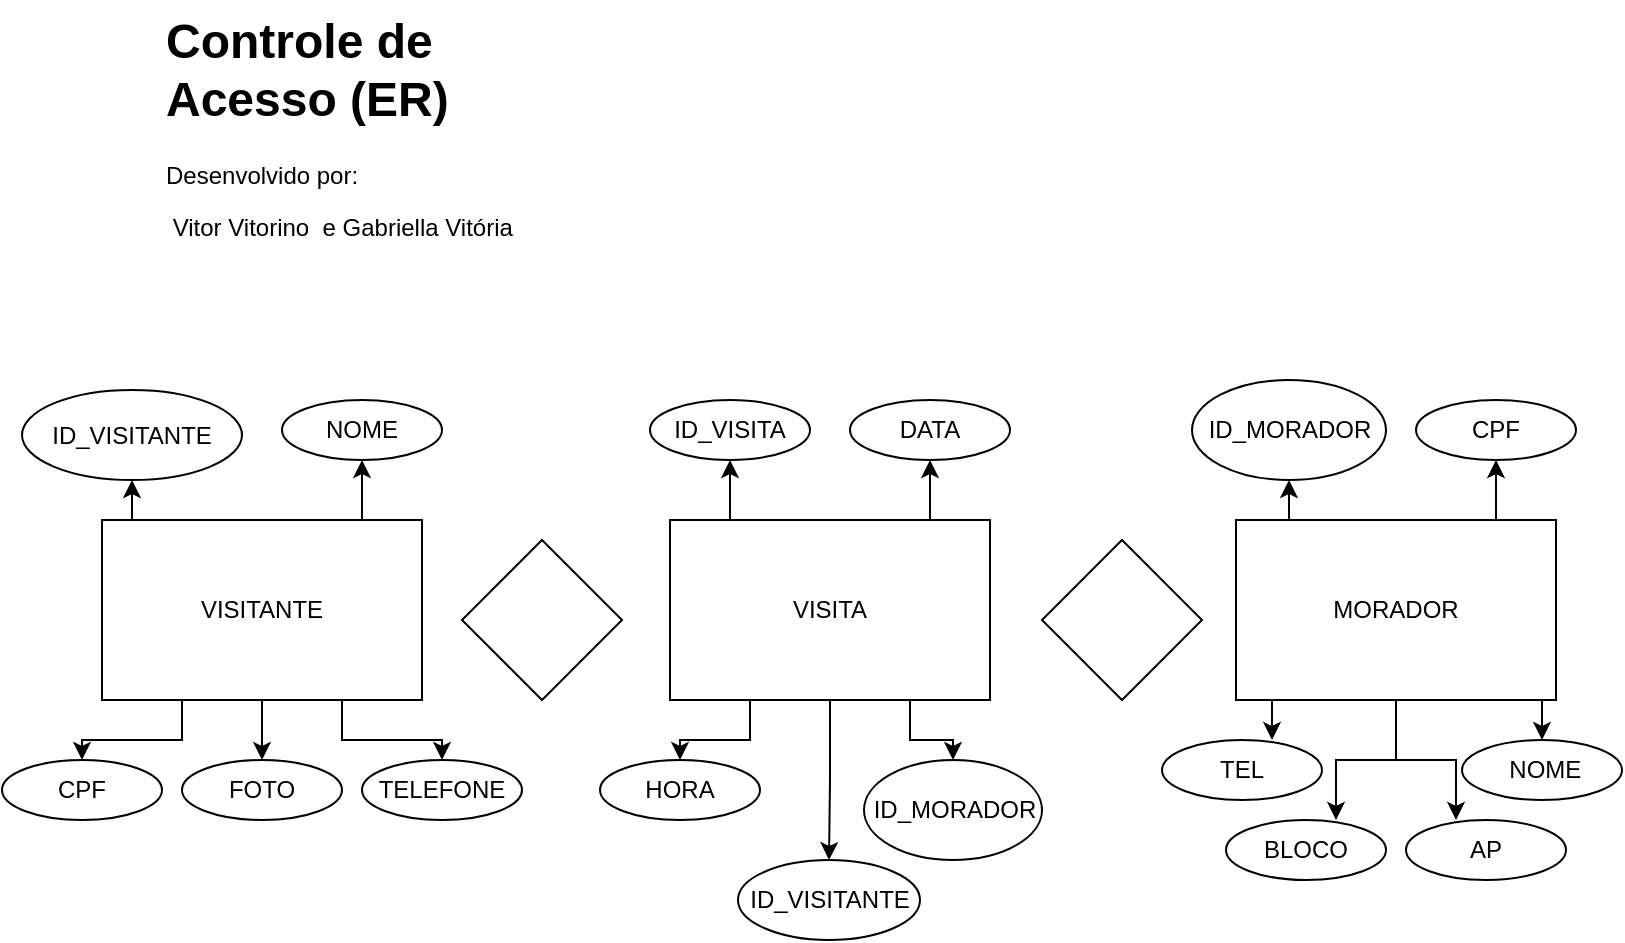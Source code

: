 <mxfile version="26.1.0">
  <diagram name="Página-1" id="p5n7T6RllIl4txyxJbvd">
    <mxGraphModel dx="1290" dy="522" grid="1" gridSize="10" guides="1" tooltips="1" connect="1" arrows="1" fold="1" page="1" pageScale="1" pageWidth="827" pageHeight="1169" math="0" shadow="0">
      <root>
        <mxCell id="0" />
        <mxCell id="1" parent="0" />
        <mxCell id="sExM6d3Ox2T_a3n4r-fm-123" style="edgeStyle=orthogonalEdgeStyle;rounded=0;orthogonalLoop=1;jettySize=auto;html=1;exitX=0.25;exitY=0;exitDx=0;exitDy=0;entryX=0.5;entryY=1;entryDx=0;entryDy=0;" parent="1" source="sExM6d3Ox2T_a3n4r-fm-34" target="sExM6d3Ox2T_a3n4r-fm-36" edge="1">
          <mxGeometry relative="1" as="geometry" />
        </mxCell>
        <mxCell id="sExM6d3Ox2T_a3n4r-fm-124" style="edgeStyle=orthogonalEdgeStyle;rounded=0;orthogonalLoop=1;jettySize=auto;html=1;exitX=0.75;exitY=0;exitDx=0;exitDy=0;entryX=0.5;entryY=1;entryDx=0;entryDy=0;" parent="1" source="sExM6d3Ox2T_a3n4r-fm-34" target="sExM6d3Ox2T_a3n4r-fm-96" edge="1">
          <mxGeometry relative="1" as="geometry" />
        </mxCell>
        <mxCell id="sExM6d3Ox2T_a3n4r-fm-125" style="edgeStyle=orthogonalEdgeStyle;rounded=0;orthogonalLoop=1;jettySize=auto;html=1;exitX=0.5;exitY=1;exitDx=0;exitDy=0;entryX=0.5;entryY=0;entryDx=0;entryDy=0;" parent="1" source="sExM6d3Ox2T_a3n4r-fm-34" target="sExM6d3Ox2T_a3n4r-fm-83" edge="1">
          <mxGeometry relative="1" as="geometry" />
        </mxCell>
        <mxCell id="sExM6d3Ox2T_a3n4r-fm-126" style="edgeStyle=orthogonalEdgeStyle;rounded=0;orthogonalLoop=1;jettySize=auto;html=1;exitX=0.25;exitY=1;exitDx=0;exitDy=0;entryX=0.5;entryY=0;entryDx=0;entryDy=0;" parent="1" source="sExM6d3Ox2T_a3n4r-fm-34" target="sExM6d3Ox2T_a3n4r-fm-84" edge="1">
          <mxGeometry relative="1" as="geometry" />
        </mxCell>
        <mxCell id="sExM6d3Ox2T_a3n4r-fm-127" style="edgeStyle=orthogonalEdgeStyle;rounded=0;orthogonalLoop=1;jettySize=auto;html=1;exitX=0.75;exitY=1;exitDx=0;exitDy=0;entryX=0.5;entryY=0;entryDx=0;entryDy=0;" parent="1" source="sExM6d3Ox2T_a3n4r-fm-34" target="sExM6d3Ox2T_a3n4r-fm-82" edge="1">
          <mxGeometry relative="1" as="geometry" />
        </mxCell>
        <mxCell id="sExM6d3Ox2T_a3n4r-fm-34" value="" style="rounded=0;whiteSpace=wrap;html=1;" parent="1" vertex="1">
          <mxGeometry x="50" y="290" width="160" height="90" as="geometry" />
        </mxCell>
        <mxCell id="sExM6d3Ox2T_a3n4r-fm-35" value="&lt;h1 style=&quot;margin-top: 0px;&quot;&gt;Controle de Acesso (ER)&lt;/h1&gt;&lt;p&gt;Desenvolvido por:&lt;/p&gt;&lt;p&gt;&amp;nbsp;Vitor Vitorino&amp;nbsp; e&amp;nbsp;&lt;span style=&quot;background-color: transparent; color: light-dark(rgb(0, 0, 0), rgb(255, 255, 255));&quot;&gt;Gabriella Vitória&lt;/span&gt;&lt;/p&gt;" style="text;html=1;whiteSpace=wrap;overflow=hidden;rounded=0;" parent="1" vertex="1">
          <mxGeometry x="80" y="30" width="180" height="120" as="geometry" />
        </mxCell>
        <mxCell id="sExM6d3Ox2T_a3n4r-fm-36" value="" style="ellipse;whiteSpace=wrap;html=1;" parent="1" vertex="1">
          <mxGeometry x="10" y="225" width="110" height="45" as="geometry" />
        </mxCell>
        <mxCell id="sExM6d3Ox2T_a3n4r-fm-37" value="" style="ellipse;whiteSpace=wrap;html=1;" parent="1" vertex="1">
          <mxGeometry x="140" y="230" width="80" height="30" as="geometry" />
        </mxCell>
        <mxCell id="sExM6d3Ox2T_a3n4r-fm-38" value="" style="ellipse;whiteSpace=wrap;html=1;" parent="1" vertex="1">
          <mxGeometry x="180" y="410" width="80" height="30" as="geometry" />
        </mxCell>
        <mxCell id="sExM6d3Ox2T_a3n4r-fm-39" value="" style="ellipse;whiteSpace=wrap;html=1;" parent="1" vertex="1">
          <mxGeometry x="90" y="410" width="80" height="30" as="geometry" />
        </mxCell>
        <mxCell id="sExM6d3Ox2T_a3n4r-fm-40" value="" style="ellipse;whiteSpace=wrap;html=1;" parent="1" vertex="1">
          <mxGeometry y="410" width="80" height="30" as="geometry" />
        </mxCell>
        <mxCell id="sExM6d3Ox2T_a3n4r-fm-128" style="edgeStyle=orthogonalEdgeStyle;rounded=0;orthogonalLoop=1;jettySize=auto;html=1;exitX=0.25;exitY=0;exitDx=0;exitDy=0;entryX=0.5;entryY=1;entryDx=0;entryDy=0;" parent="1" source="sExM6d3Ox2T_a3n4r-fm-59" target="sExM6d3Ox2T_a3n4r-fm-80" edge="1">
          <mxGeometry relative="1" as="geometry" />
        </mxCell>
        <mxCell id="sExM6d3Ox2T_a3n4r-fm-129" style="edgeStyle=orthogonalEdgeStyle;rounded=0;orthogonalLoop=1;jettySize=auto;html=1;exitX=0.75;exitY=0;exitDx=0;exitDy=0;entryX=0.5;entryY=1;entryDx=0;entryDy=0;" parent="1" source="sExM6d3Ox2T_a3n4r-fm-59" target="sExM6d3Ox2T_a3n4r-fm-79" edge="1">
          <mxGeometry relative="1" as="geometry" />
        </mxCell>
        <mxCell id="sExM6d3Ox2T_a3n4r-fm-130" style="edgeStyle=orthogonalEdgeStyle;rounded=0;orthogonalLoop=1;jettySize=auto;html=1;exitX=0.5;exitY=1;exitDx=0;exitDy=0;entryX=0.5;entryY=0;entryDx=0;entryDy=0;" parent="1" source="sExM6d3Ox2T_a3n4r-fm-59" target="sExM6d3Ox2T_a3n4r-fm-115" edge="1">
          <mxGeometry relative="1" as="geometry" />
        </mxCell>
        <mxCell id="sExM6d3Ox2T_a3n4r-fm-131" style="edgeStyle=orthogonalEdgeStyle;rounded=0;orthogonalLoop=1;jettySize=auto;html=1;exitX=0.25;exitY=1;exitDx=0;exitDy=0;entryX=0.5;entryY=0;entryDx=0;entryDy=0;" parent="1" source="sExM6d3Ox2T_a3n4r-fm-59" target="sExM6d3Ox2T_a3n4r-fm-119" edge="1">
          <mxGeometry relative="1" as="geometry" />
        </mxCell>
        <mxCell id="sExM6d3Ox2T_a3n4r-fm-132" style="edgeStyle=orthogonalEdgeStyle;rounded=0;orthogonalLoop=1;jettySize=auto;html=1;exitX=0.75;exitY=1;exitDx=0;exitDy=0;entryX=0.5;entryY=0;entryDx=0;entryDy=0;" parent="1" source="sExM6d3Ox2T_a3n4r-fm-59" target="sExM6d3Ox2T_a3n4r-fm-117" edge="1">
          <mxGeometry relative="1" as="geometry">
            <Array as="points">
              <mxPoint x="454" y="400" />
              <mxPoint x="476" y="400" />
            </Array>
          </mxGeometry>
        </mxCell>
        <mxCell id="sExM6d3Ox2T_a3n4r-fm-59" value="" style="rounded=0;whiteSpace=wrap;html=1;" parent="1" vertex="1">
          <mxGeometry x="334" y="290" width="160" height="90" as="geometry" />
        </mxCell>
        <mxCell id="sExM6d3Ox2T_a3n4r-fm-60" value="" style="ellipse;whiteSpace=wrap;html=1;" parent="1" vertex="1">
          <mxGeometry x="324" y="230" width="80" height="30" as="geometry" />
        </mxCell>
        <mxCell id="sExM6d3Ox2T_a3n4r-fm-61" value="" style="ellipse;whiteSpace=wrap;html=1;" parent="1" vertex="1">
          <mxGeometry x="424" y="230" width="80" height="30" as="geometry" />
        </mxCell>
        <mxCell id="sExM6d3Ox2T_a3n4r-fm-133" style="edgeStyle=orthogonalEdgeStyle;rounded=0;orthogonalLoop=1;jettySize=auto;html=1;exitX=0.25;exitY=0;exitDx=0;exitDy=0;entryX=0.5;entryY=1;entryDx=0;entryDy=0;" parent="1" source="sExM6d3Ox2T_a3n4r-fm-65" target="sExM6d3Ox2T_a3n4r-fm-66" edge="1">
          <mxGeometry relative="1" as="geometry" />
        </mxCell>
        <mxCell id="sExM6d3Ox2T_a3n4r-fm-134" style="edgeStyle=orthogonalEdgeStyle;rounded=0;orthogonalLoop=1;jettySize=auto;html=1;exitX=0.75;exitY=0;exitDx=0;exitDy=0;entryX=0.5;entryY=1;entryDx=0;entryDy=0;" parent="1" source="sExM6d3Ox2T_a3n4r-fm-65" target="sExM6d3Ox2T_a3n4r-fm-91" edge="1">
          <mxGeometry relative="1" as="geometry" />
        </mxCell>
        <mxCell id="sExM6d3Ox2T_a3n4r-fm-135" style="edgeStyle=orthogonalEdgeStyle;rounded=0;orthogonalLoop=1;jettySize=auto;html=1;exitX=0.5;exitY=1;exitDx=0;exitDy=0;entryX=0.75;entryY=0;entryDx=0;entryDy=0;" parent="1" source="sExM6d3Ox2T_a3n4r-fm-65" target="sExM6d3Ox2T_a3n4r-fm-87" edge="1">
          <mxGeometry relative="1" as="geometry" />
        </mxCell>
        <mxCell id="sExM6d3Ox2T_a3n4r-fm-136" style="edgeStyle=orthogonalEdgeStyle;rounded=0;orthogonalLoop=1;jettySize=auto;html=1;exitX=0.5;exitY=1;exitDx=0;exitDy=0;entryX=0.25;entryY=0;entryDx=0;entryDy=0;" parent="1" source="sExM6d3Ox2T_a3n4r-fm-65" target="sExM6d3Ox2T_a3n4r-fm-93" edge="1">
          <mxGeometry relative="1" as="geometry" />
        </mxCell>
        <mxCell id="sExM6d3Ox2T_a3n4r-fm-137" style="edgeStyle=orthogonalEdgeStyle;rounded=0;orthogonalLoop=1;jettySize=auto;html=1;exitX=0.75;exitY=1;exitDx=0;exitDy=0;entryX=0.5;entryY=0;entryDx=0;entryDy=0;" parent="1" source="sExM6d3Ox2T_a3n4r-fm-65" target="sExM6d3Ox2T_a3n4r-fm-92" edge="1">
          <mxGeometry relative="1" as="geometry" />
        </mxCell>
        <mxCell id="sExM6d3Ox2T_a3n4r-fm-138" style="edgeStyle=orthogonalEdgeStyle;rounded=0;orthogonalLoop=1;jettySize=auto;html=1;exitX=0.25;exitY=1;exitDx=0;exitDy=0;entryX=0.75;entryY=0;entryDx=0;entryDy=0;" parent="1" source="sExM6d3Ox2T_a3n4r-fm-65" target="sExM6d3Ox2T_a3n4r-fm-88" edge="1">
          <mxGeometry relative="1" as="geometry" />
        </mxCell>
        <mxCell id="sExM6d3Ox2T_a3n4r-fm-65" value="" style="rounded=0;whiteSpace=wrap;html=1;" parent="1" vertex="1">
          <mxGeometry x="617" y="290" width="160" height="90" as="geometry" />
        </mxCell>
        <mxCell id="sExM6d3Ox2T_a3n4r-fm-66" value="" style="ellipse;whiteSpace=wrap;html=1;" parent="1" vertex="1">
          <mxGeometry x="595" y="220" width="97" height="50" as="geometry" />
        </mxCell>
        <mxCell id="sExM6d3Ox2T_a3n4r-fm-67" value="" style="ellipse;whiteSpace=wrap;html=1;" parent="1" vertex="1">
          <mxGeometry x="707" y="230" width="80" height="30" as="geometry" />
        </mxCell>
        <mxCell id="sExM6d3Ox2T_a3n4r-fm-68" value="" style="ellipse;whiteSpace=wrap;html=1;" parent="1" vertex="1">
          <mxGeometry x="730" y="400" width="80" height="30" as="geometry" />
        </mxCell>
        <mxCell id="sExM6d3Ox2T_a3n4r-fm-69" value="" style="ellipse;whiteSpace=wrap;html=1;" parent="1" vertex="1">
          <mxGeometry x="612" y="440" width="80" height="30" as="geometry" />
        </mxCell>
        <mxCell id="sExM6d3Ox2T_a3n4r-fm-70" value="" style="ellipse;whiteSpace=wrap;html=1;" parent="1" vertex="1">
          <mxGeometry x="580" y="400" width="80" height="30" as="geometry" />
        </mxCell>
        <mxCell id="sExM6d3Ox2T_a3n4r-fm-71" value="" style="ellipse;whiteSpace=wrap;html=1;" parent="1" vertex="1">
          <mxGeometry x="702" y="440" width="80" height="30" as="geometry" />
        </mxCell>
        <mxCell id="sExM6d3Ox2T_a3n4r-fm-72" value="" style="rhombus;whiteSpace=wrap;html=1;" parent="1" vertex="1">
          <mxGeometry x="520" y="300" width="80" height="80" as="geometry" />
        </mxCell>
        <mxCell id="sExM6d3Ox2T_a3n4r-fm-73" value="" style="rhombus;whiteSpace=wrap;html=1;" parent="1" vertex="1">
          <mxGeometry x="230" y="300" width="80" height="80" as="geometry" />
        </mxCell>
        <mxCell id="sExM6d3Ox2T_a3n4r-fm-74" value="VISITANTE&lt;span style=&quot;color: rgba(0, 0, 0, 0); font-family: monospace; font-size: 0px; text-align: start; text-wrap-mode: nowrap;&quot;&gt;%3CmxGraphModel%3E%3Croot%3E%3CmxCell%20id%3D%220%22%2F%3E%3CmxCell%20id%3D%221%22%20parent%3D%220%22%2F%3E%3CmxCell%20id%3D%222%22%20value%3D%22%22%20style%3D%22ellipse%3BwhiteSpace%3Dwrap%3Bhtml%3D1%3B%22%20vertex%3D%221%22%20parent%3D%221%22%3E%3CmxGeometry%20x%3D%22657%22%20y%3D%22410%22%20width%3D%2280%22%20height%3D%2230%22%20as%3D%22geometry%22%2F%3E%3C%2FmxCell%3E%3C%2Froot%3E%3C%2FmxGraphModel%3E&lt;/span&gt;" style="text;html=1;align=center;verticalAlign=middle;whiteSpace=wrap;rounded=0;" parent="1" vertex="1">
          <mxGeometry x="100" y="320" width="60" height="30" as="geometry" />
        </mxCell>
        <mxCell id="sExM6d3Ox2T_a3n4r-fm-75" value="MORADOR" style="text;html=1;align=center;verticalAlign=middle;whiteSpace=wrap;rounded=0;" parent="1" vertex="1">
          <mxGeometry x="667" y="320" width="60" height="30" as="geometry" />
        </mxCell>
        <mxCell id="sExM6d3Ox2T_a3n4r-fm-76" value="VISITA" style="text;html=1;align=center;verticalAlign=middle;whiteSpace=wrap;rounded=0;" parent="1" vertex="1">
          <mxGeometry x="384" y="320" width="60" height="30" as="geometry" />
        </mxCell>
        <mxCell id="sExM6d3Ox2T_a3n4r-fm-79" value="DATA" style="text;html=1;align=center;verticalAlign=middle;whiteSpace=wrap;rounded=0;" parent="1" vertex="1">
          <mxGeometry x="434" y="230" width="60" height="30" as="geometry" />
        </mxCell>
        <mxCell id="sExM6d3Ox2T_a3n4r-fm-80" value="ID_VISITA" style="text;html=1;align=center;verticalAlign=middle;whiteSpace=wrap;rounded=0;" parent="1" vertex="1">
          <mxGeometry x="334" y="230" width="60" height="30" as="geometry" />
        </mxCell>
        <mxCell id="sExM6d3Ox2T_a3n4r-fm-82" value="TELEFONE" style="text;html=1;align=center;verticalAlign=middle;whiteSpace=wrap;rounded=0;" parent="1" vertex="1">
          <mxGeometry x="190" y="410" width="60" height="30" as="geometry" />
        </mxCell>
        <mxCell id="sExM6d3Ox2T_a3n4r-fm-83" value="FOTO" style="text;html=1;align=center;verticalAlign=middle;whiteSpace=wrap;rounded=0;" parent="1" vertex="1">
          <mxGeometry x="100" y="410" width="60" height="30" as="geometry" />
        </mxCell>
        <mxCell id="sExM6d3Ox2T_a3n4r-fm-84" value="CPF" style="text;html=1;align=center;verticalAlign=middle;whiteSpace=wrap;rounded=0;" parent="1" vertex="1">
          <mxGeometry x="10" y="410" width="60" height="30" as="geometry" />
        </mxCell>
        <mxCell id="sExM6d3Ox2T_a3n4r-fm-85" style="edgeStyle=orthogonalEdgeStyle;rounded=0;orthogonalLoop=1;jettySize=auto;html=1;exitX=0.5;exitY=1;exitDx=0;exitDy=0;" parent="1" edge="1">
          <mxGeometry relative="1" as="geometry">
            <mxPoint x="180" y="260" as="sourcePoint" />
            <mxPoint x="180" y="260" as="targetPoint" />
          </mxGeometry>
        </mxCell>
        <mxCell id="sExM6d3Ox2T_a3n4r-fm-86" value="ID_MORADOR" style="text;html=1;align=center;verticalAlign=middle;whiteSpace=wrap;rounded=0;" parent="1" vertex="1">
          <mxGeometry x="613.5" y="230" width="60" height="30" as="geometry" />
        </mxCell>
        <mxCell id="sExM6d3Ox2T_a3n4r-fm-87" value="BLOCO" style="text;html=1;align=center;verticalAlign=middle;whiteSpace=wrap;rounded=0;" parent="1" vertex="1">
          <mxGeometry x="622" y="440" width="60" height="30" as="geometry" />
        </mxCell>
        <mxCell id="sExM6d3Ox2T_a3n4r-fm-88" value="TEL" style="text;html=1;align=center;verticalAlign=middle;whiteSpace=wrap;rounded=0;" parent="1" vertex="1">
          <mxGeometry x="590" y="400" width="60" height="30" as="geometry" />
        </mxCell>
        <mxCell id="sExM6d3Ox2T_a3n4r-fm-91" value="CPF" style="text;html=1;align=center;verticalAlign=middle;whiteSpace=wrap;rounded=0;" parent="1" vertex="1">
          <mxGeometry x="717" y="230" width="60" height="30" as="geometry" />
        </mxCell>
        <mxCell id="sExM6d3Ox2T_a3n4r-fm-92" value="&amp;nbsp;NOME" style="text;html=1;align=center;verticalAlign=middle;whiteSpace=wrap;rounded=0;" parent="1" vertex="1">
          <mxGeometry x="740" y="400" width="60" height="30" as="geometry" />
        </mxCell>
        <mxCell id="sExM6d3Ox2T_a3n4r-fm-93" value="AP" style="text;html=1;align=center;verticalAlign=middle;whiteSpace=wrap;rounded=0;" parent="1" vertex="1">
          <mxGeometry x="712" y="440" width="60" height="30" as="geometry" />
        </mxCell>
        <mxCell id="sExM6d3Ox2T_a3n4r-fm-96" value="NOME" style="text;html=1;align=center;verticalAlign=middle;whiteSpace=wrap;rounded=0;" parent="1" vertex="1">
          <mxGeometry x="150" y="230" width="60" height="30" as="geometry" />
        </mxCell>
        <mxCell id="sExM6d3Ox2T_a3n4r-fm-97" value="ID_VISITANTE" style="text;html=1;align=center;verticalAlign=middle;whiteSpace=wrap;rounded=0;" parent="1" vertex="1">
          <mxGeometry x="35" y="232.5" width="60" height="30" as="geometry" />
        </mxCell>
        <mxCell id="sExM6d3Ox2T_a3n4r-fm-115" value="" style="ellipse;whiteSpace=wrap;html=1;" parent="1" vertex="1">
          <mxGeometry x="368" y="460" width="91" height="40" as="geometry" />
        </mxCell>
        <mxCell id="sExM6d3Ox2T_a3n4r-fm-116" value="" style="ellipse;whiteSpace=wrap;html=1;" parent="1" vertex="1">
          <mxGeometry x="299" y="410" width="80" height="30" as="geometry" />
        </mxCell>
        <mxCell id="sExM6d3Ox2T_a3n4r-fm-117" value="" style="ellipse;whiteSpace=wrap;html=1;" parent="1" vertex="1">
          <mxGeometry x="431" y="410" width="89" height="50" as="geometry" />
        </mxCell>
        <mxCell id="sExM6d3Ox2T_a3n4r-fm-118" value="ID_VISITANTE" style="text;html=1;align=center;verticalAlign=middle;whiteSpace=wrap;rounded=0;" parent="1" vertex="1">
          <mxGeometry x="391.5" y="467.5" width="44" height="25" as="geometry" />
        </mxCell>
        <mxCell id="sExM6d3Ox2T_a3n4r-fm-119" value="HORA" style="text;html=1;align=center;verticalAlign=middle;whiteSpace=wrap;rounded=0;" parent="1" vertex="1">
          <mxGeometry x="309" y="410" width="60" height="30" as="geometry" />
        </mxCell>
        <mxCell id="sExM6d3Ox2T_a3n4r-fm-121" value="ID_MORADOR" style="text;html=1;align=center;verticalAlign=middle;whiteSpace=wrap;rounded=0;" parent="1" vertex="1">
          <mxGeometry x="450" y="420" width="53" height="30" as="geometry" />
        </mxCell>
      </root>
    </mxGraphModel>
  </diagram>
</mxfile>

